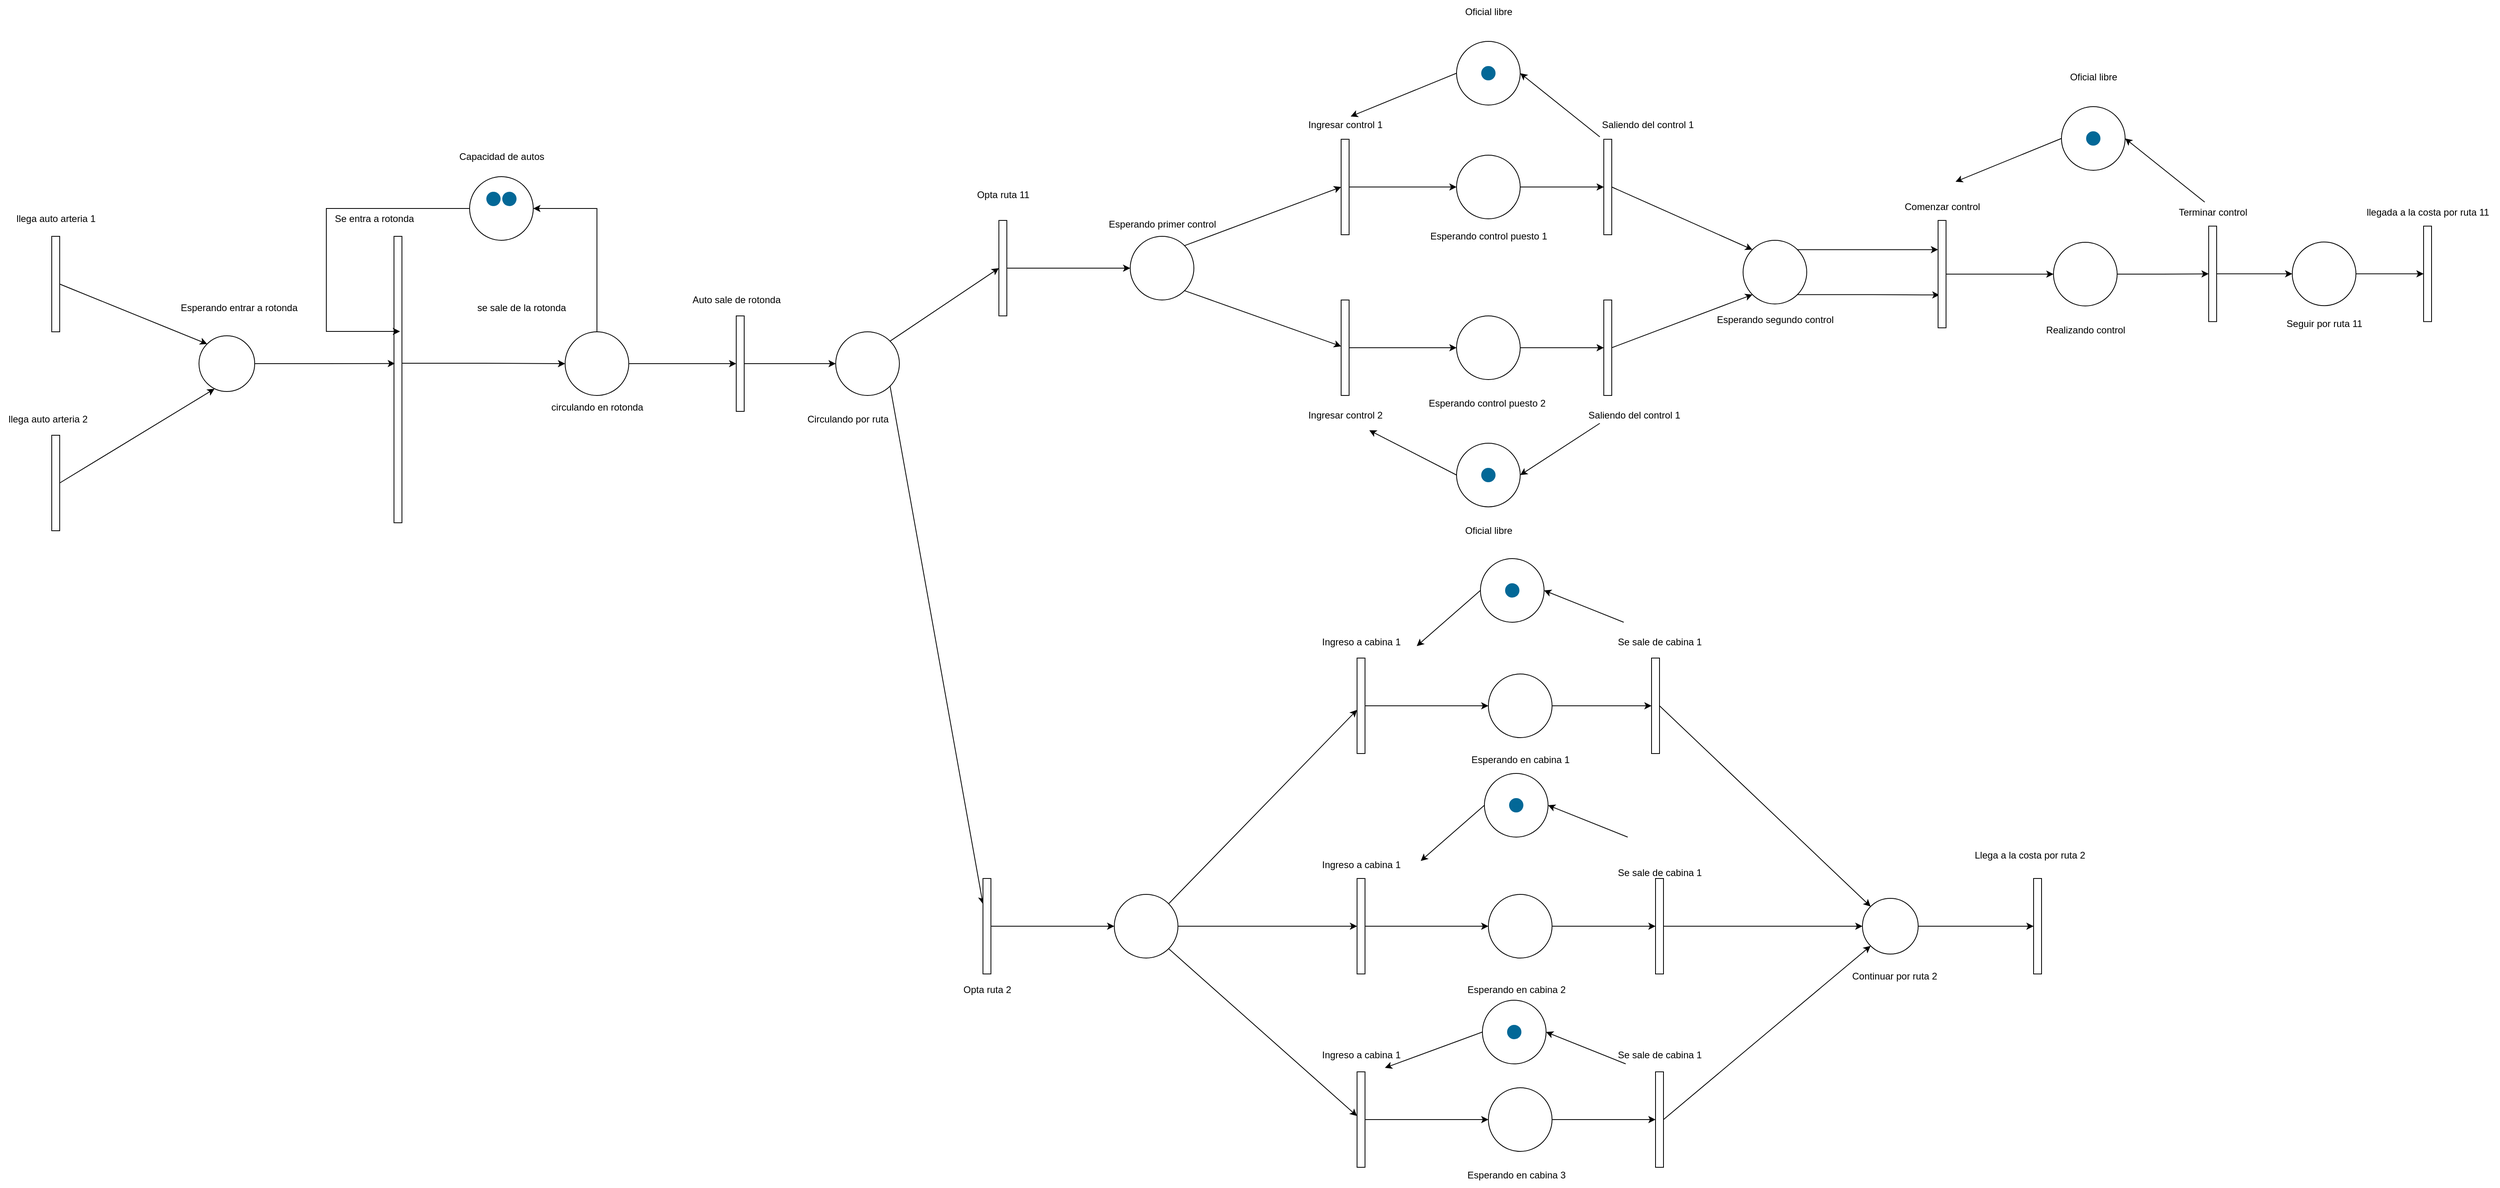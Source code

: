 <mxfile version="24.7.17">
  <diagram id="C5RBs43oDa-KdzZeNtuy" name="Page-1">
    <mxGraphModel dx="1323" dy="2034" grid="1" gridSize="10" guides="1" tooltips="1" connect="1" arrows="1" fold="1" page="1" pageScale="1" pageWidth="827" pageHeight="1169" math="0" shadow="0">
      <root>
        <mxCell id="WIyWlLk6GJQsqaUBKTNV-0" />
        <mxCell id="WIyWlLk6GJQsqaUBKTNV-1" parent="WIyWlLk6GJQsqaUBKTNV-0" />
        <mxCell id="EZLxYyoNFG_LbMSAUpIx-0" value="" style="rounded=0;whiteSpace=wrap;html=1;rotation=-90;" vertex="1" parent="WIyWlLk6GJQsqaUBKTNV-1">
          <mxGeometry x="150" y="180" width="120" height="10" as="geometry" />
        </mxCell>
        <mxCell id="EZLxYyoNFG_LbMSAUpIx-2" value="" style="ellipse;whiteSpace=wrap;html=1;aspect=fixed;" vertex="1" parent="WIyWlLk6GJQsqaUBKTNV-1">
          <mxGeometry x="390.0" y="250" width="70" height="70" as="geometry" />
        </mxCell>
        <mxCell id="EZLxYyoNFG_LbMSAUpIx-3" value="llega auto arteria 1" style="text;html=1;align=center;verticalAlign=middle;resizable=0;points=[];autosize=1;strokeColor=none;fillColor=none;" vertex="1" parent="WIyWlLk6GJQsqaUBKTNV-1">
          <mxGeometry x="150" y="88" width="120" height="30" as="geometry" />
        </mxCell>
        <mxCell id="EZLxYyoNFG_LbMSAUpIx-4" value="" style="rounded=0;whiteSpace=wrap;html=1;rotation=-90;" vertex="1" parent="WIyWlLk6GJQsqaUBKTNV-1">
          <mxGeometry x="150" y="430" width="120" height="10" as="geometry" />
        </mxCell>
        <mxCell id="EZLxYyoNFG_LbMSAUpIx-5" value="llega auto arteria 2" style="text;html=1;align=center;verticalAlign=middle;resizable=0;points=[];autosize=1;strokeColor=none;fillColor=none;" vertex="1" parent="WIyWlLk6GJQsqaUBKTNV-1">
          <mxGeometry x="140" y="340" width="120" height="30" as="geometry" />
        </mxCell>
        <mxCell id="EZLxYyoNFG_LbMSAUpIx-9" value="Esperando entrar a rotonda" style="text;html=1;align=center;verticalAlign=middle;resizable=0;points=[];autosize=1;strokeColor=none;fillColor=none;" vertex="1" parent="WIyWlLk6GJQsqaUBKTNV-1">
          <mxGeometry x="355" y="200" width="170" height="30" as="geometry" />
        </mxCell>
        <mxCell id="EZLxYyoNFG_LbMSAUpIx-24" style="edgeStyle=orthogonalEdgeStyle;rounded=0;orthogonalLoop=1;jettySize=auto;html=1;exitX=0.557;exitY=0.867;exitDx=0;exitDy=0;entryX=0;entryY=0.5;entryDx=0;entryDy=0;exitPerimeter=0;" edge="1" parent="WIyWlLk6GJQsqaUBKTNV-1" source="EZLxYyoNFG_LbMSAUpIx-10" target="EZLxYyoNFG_LbMSAUpIx-22">
          <mxGeometry relative="1" as="geometry" />
        </mxCell>
        <mxCell id="EZLxYyoNFG_LbMSAUpIx-10" value="" style="rounded=0;whiteSpace=wrap;html=1;rotation=-90;" vertex="1" parent="WIyWlLk6GJQsqaUBKTNV-1">
          <mxGeometry x="460" y="300" width="360" height="10" as="geometry" />
        </mxCell>
        <mxCell id="EZLxYyoNFG_LbMSAUpIx-11" value="Se entra a rotonda" style="text;html=1;align=center;verticalAlign=middle;resizable=0;points=[];autosize=1;strokeColor=none;fillColor=none;" vertex="1" parent="WIyWlLk6GJQsqaUBKTNV-1">
          <mxGeometry x="550" y="88" width="120" height="30" as="geometry" />
        </mxCell>
        <mxCell id="EZLxYyoNFG_LbMSAUpIx-53" style="edgeStyle=orthogonalEdgeStyle;rounded=0;orthogonalLoop=1;jettySize=auto;html=1;exitX=0.5;exitY=0;exitDx=0;exitDy=0;entryX=1;entryY=0.5;entryDx=0;entryDy=0;" edge="1" parent="WIyWlLk6GJQsqaUBKTNV-1" source="EZLxYyoNFG_LbMSAUpIx-22" target="EZLxYyoNFG_LbMSAUpIx-26">
          <mxGeometry relative="1" as="geometry" />
        </mxCell>
        <mxCell id="EZLxYyoNFG_LbMSAUpIx-22" value="" style="ellipse;whiteSpace=wrap;html=1;aspect=fixed;" vertex="1" parent="WIyWlLk6GJQsqaUBKTNV-1">
          <mxGeometry x="850" y="245" width="80" height="80" as="geometry" />
        </mxCell>
        <mxCell id="EZLxYyoNFG_LbMSAUpIx-23" value="circulando en rotonda" style="text;html=1;align=center;verticalAlign=middle;resizable=0;points=[];autosize=1;strokeColor=none;fillColor=none;" vertex="1" parent="WIyWlLk6GJQsqaUBKTNV-1">
          <mxGeometry x="820" y="325" width="140" height="30" as="geometry" />
        </mxCell>
        <mxCell id="EZLxYyoNFG_LbMSAUpIx-25" value="" style="shape=mxgraph.cisco.misc.token;html=1;pointerEvents=1;dashed=0;fillColor=#036897;strokeColor=#ffffff;strokeWidth=2;verticalLabelPosition=bottom;verticalAlign=top;align=center;outlineConnect=0;" vertex="1" parent="WIyWlLk6GJQsqaUBKTNV-1">
          <mxGeometry x="770" y="68" width="20" height="20" as="geometry" />
        </mxCell>
        <mxCell id="EZLxYyoNFG_LbMSAUpIx-26" value="" style="ellipse;whiteSpace=wrap;html=1;aspect=fixed;fillColor=none;" vertex="1" parent="WIyWlLk6GJQsqaUBKTNV-1">
          <mxGeometry x="730" y="50" width="80" height="80" as="geometry" />
        </mxCell>
        <mxCell id="EZLxYyoNFG_LbMSAUpIx-29" value="Capacidad de autos" style="text;html=1;align=center;verticalAlign=middle;resizable=0;points=[];autosize=1;strokeColor=none;fillColor=none;" vertex="1" parent="WIyWlLk6GJQsqaUBKTNV-1">
          <mxGeometry x="705" y="10" width="130" height="30" as="geometry" />
        </mxCell>
        <mxCell id="EZLxYyoNFG_LbMSAUpIx-32" value="" style="shape=mxgraph.cisco.misc.token;html=1;pointerEvents=1;dashed=0;fillColor=#036897;strokeColor=#ffffff;strokeWidth=2;verticalLabelPosition=bottom;verticalAlign=top;align=center;outlineConnect=0;" vertex="1" parent="WIyWlLk6GJQsqaUBKTNV-1">
          <mxGeometry x="750" y="68" width="20" height="20" as="geometry" />
        </mxCell>
        <mxCell id="EZLxYyoNFG_LbMSAUpIx-49" value="" style="endArrow=classic;html=1;rounded=0;exitX=0.5;exitY=1;exitDx=0;exitDy=0;entryX=0.279;entryY=0.952;entryDx=0;entryDy=0;entryPerimeter=0;" edge="1" parent="WIyWlLk6GJQsqaUBKTNV-1" source="EZLxYyoNFG_LbMSAUpIx-4" target="EZLxYyoNFG_LbMSAUpIx-2">
          <mxGeometry width="50" height="50" relative="1" as="geometry">
            <mxPoint x="270" y="430" as="sourcePoint" />
            <mxPoint x="320" y="380" as="targetPoint" />
          </mxGeometry>
        </mxCell>
        <mxCell id="EZLxYyoNFG_LbMSAUpIx-51" value="" style="endArrow=classic;html=1;rounded=0;exitX=0.5;exitY=1;exitDx=0;exitDy=0;entryX=0;entryY=0;entryDx=0;entryDy=0;" edge="1" parent="WIyWlLk6GJQsqaUBKTNV-1" source="EZLxYyoNFG_LbMSAUpIx-0" target="EZLxYyoNFG_LbMSAUpIx-2">
          <mxGeometry width="50" height="50" relative="1" as="geometry">
            <mxPoint x="320" y="210" as="sourcePoint" />
            <mxPoint x="370" y="160" as="targetPoint" />
          </mxGeometry>
        </mxCell>
        <mxCell id="EZLxYyoNFG_LbMSAUpIx-52" style="edgeStyle=orthogonalEdgeStyle;rounded=0;orthogonalLoop=1;jettySize=auto;html=1;exitX=1;exitY=0.5;exitDx=0;exitDy=0;entryX=0.556;entryY=0.12;entryDx=0;entryDy=0;entryPerimeter=0;" edge="1" parent="WIyWlLk6GJQsqaUBKTNV-1" source="EZLxYyoNFG_LbMSAUpIx-2" target="EZLxYyoNFG_LbMSAUpIx-10">
          <mxGeometry relative="1" as="geometry" />
        </mxCell>
        <mxCell id="EZLxYyoNFG_LbMSAUpIx-54" style="edgeStyle=orthogonalEdgeStyle;rounded=0;orthogonalLoop=1;jettySize=auto;html=1;exitX=0;exitY=0.5;exitDx=0;exitDy=0;entryX=0.668;entryY=0.756;entryDx=0;entryDy=0;entryPerimeter=0;" edge="1" parent="WIyWlLk6GJQsqaUBKTNV-1" source="EZLxYyoNFG_LbMSAUpIx-26" target="EZLxYyoNFG_LbMSAUpIx-10">
          <mxGeometry relative="1" as="geometry">
            <Array as="points">
              <mxPoint x="550" y="90" />
              <mxPoint x="550" y="245" />
            </Array>
          </mxGeometry>
        </mxCell>
        <mxCell id="EZLxYyoNFG_LbMSAUpIx-55" value="se sale de la rotonda" style="text;html=1;align=center;verticalAlign=middle;resizable=0;points=[];autosize=1;strokeColor=none;fillColor=none;" vertex="1" parent="WIyWlLk6GJQsqaUBKTNV-1">
          <mxGeometry x="730" y="200" width="130" height="30" as="geometry" />
        </mxCell>
        <mxCell id="EZLxYyoNFG_LbMSAUpIx-57" value="Auto sale de rotonda" style="text;html=1;align=center;verticalAlign=middle;resizable=0;points=[];autosize=1;strokeColor=none;fillColor=none;" vertex="1" parent="WIyWlLk6GJQsqaUBKTNV-1">
          <mxGeometry x="1000" y="190" width="130" height="30" as="geometry" />
        </mxCell>
        <mxCell id="EZLxYyoNFG_LbMSAUpIx-58" style="edgeStyle=orthogonalEdgeStyle;rounded=0;orthogonalLoop=1;jettySize=auto;html=1;exitX=1;exitY=0.5;exitDx=0;exitDy=0;entryX=0.5;entryY=0;entryDx=0;entryDy=0;" edge="1" parent="WIyWlLk6GJQsqaUBKTNV-1" source="EZLxYyoNFG_LbMSAUpIx-22" target="EZLxYyoNFG_LbMSAUpIx-60">
          <mxGeometry relative="1" as="geometry">
            <mxPoint x="1051" y="284.12" as="targetPoint" />
          </mxGeometry>
        </mxCell>
        <mxCell id="EZLxYyoNFG_LbMSAUpIx-63" value="" style="edgeStyle=orthogonalEdgeStyle;rounded=0;orthogonalLoop=1;jettySize=auto;html=1;" edge="1" parent="WIyWlLk6GJQsqaUBKTNV-1" source="EZLxYyoNFG_LbMSAUpIx-60" target="EZLxYyoNFG_LbMSAUpIx-62">
          <mxGeometry relative="1" as="geometry" />
        </mxCell>
        <mxCell id="EZLxYyoNFG_LbMSAUpIx-60" value="" style="rounded=0;whiteSpace=wrap;html=1;rotation=-90;" vertex="1" parent="WIyWlLk6GJQsqaUBKTNV-1">
          <mxGeometry x="1010" y="280" width="120" height="10" as="geometry" />
        </mxCell>
        <mxCell id="EZLxYyoNFG_LbMSAUpIx-62" value="" style="ellipse;whiteSpace=wrap;html=1;rounded=0;" vertex="1" parent="WIyWlLk6GJQsqaUBKTNV-1">
          <mxGeometry x="1190" y="245" width="80" height="80" as="geometry" />
        </mxCell>
        <mxCell id="EZLxYyoNFG_LbMSAUpIx-64" value="Circulando por ruta" style="text;html=1;align=center;verticalAlign=middle;resizable=0;points=[];autosize=1;strokeColor=none;fillColor=none;" vertex="1" parent="WIyWlLk6GJQsqaUBKTNV-1">
          <mxGeometry x="1140" y="340" width="130" height="30" as="geometry" />
        </mxCell>
        <mxCell id="EZLxYyoNFG_LbMSAUpIx-65" value="" style="endArrow=classic;html=1;rounded=0;exitX=1;exitY=0;exitDx=0;exitDy=0;entryX=0.5;entryY=0;entryDx=0;entryDy=0;" edge="1" parent="WIyWlLk6GJQsqaUBKTNV-1" source="EZLxYyoNFG_LbMSAUpIx-62" target="EZLxYyoNFG_LbMSAUpIx-67">
          <mxGeometry width="50" height="50" relative="1" as="geometry">
            <mxPoint x="1260" y="250" as="sourcePoint" />
            <mxPoint x="1360" y="160" as="targetPoint" />
          </mxGeometry>
        </mxCell>
        <mxCell id="EZLxYyoNFG_LbMSAUpIx-66" value="" style="endArrow=classic;html=1;rounded=0;exitX=1;exitY=1;exitDx=0;exitDy=0;" edge="1" parent="WIyWlLk6GJQsqaUBKTNV-1" source="EZLxYyoNFG_LbMSAUpIx-62" target="EZLxYyoNFG_LbMSAUpIx-69">
          <mxGeometry width="50" height="50" relative="1" as="geometry">
            <mxPoint x="1340" y="360" as="sourcePoint" />
            <mxPoint x="1370" y="370" as="targetPoint" />
          </mxGeometry>
        </mxCell>
        <mxCell id="EZLxYyoNFG_LbMSAUpIx-73" value="" style="edgeStyle=orthogonalEdgeStyle;rounded=0;orthogonalLoop=1;jettySize=auto;html=1;" edge="1" parent="WIyWlLk6GJQsqaUBKTNV-1" source="EZLxYyoNFG_LbMSAUpIx-67" target="EZLxYyoNFG_LbMSAUpIx-72">
          <mxGeometry relative="1" as="geometry" />
        </mxCell>
        <mxCell id="EZLxYyoNFG_LbMSAUpIx-67" value="" style="rounded=0;whiteSpace=wrap;html=1;rotation=-90;" vertex="1" parent="WIyWlLk6GJQsqaUBKTNV-1">
          <mxGeometry x="1340" y="160" width="120" height="10" as="geometry" />
        </mxCell>
        <mxCell id="EZLxYyoNFG_LbMSAUpIx-68" value="Opta ruta 11" style="text;html=1;align=center;verticalAlign=middle;resizable=0;points=[];autosize=1;strokeColor=none;fillColor=none;" vertex="1" parent="WIyWlLk6GJQsqaUBKTNV-1">
          <mxGeometry x="1355" y="58" width="90" height="30" as="geometry" />
        </mxCell>
        <mxCell id="EZLxYyoNFG_LbMSAUpIx-75" value="" style="edgeStyle=orthogonalEdgeStyle;rounded=0;orthogonalLoop=1;jettySize=auto;html=1;" edge="1" parent="WIyWlLk6GJQsqaUBKTNV-1" source="EZLxYyoNFG_LbMSAUpIx-69" target="EZLxYyoNFG_LbMSAUpIx-74">
          <mxGeometry relative="1" as="geometry" />
        </mxCell>
        <mxCell id="EZLxYyoNFG_LbMSAUpIx-69" value="" style="rounded=0;whiteSpace=wrap;html=1;rotation=-90;" vertex="1" parent="WIyWlLk6GJQsqaUBKTNV-1">
          <mxGeometry x="1320" y="987" width="120" height="10" as="geometry" />
        </mxCell>
        <mxCell id="EZLxYyoNFG_LbMSAUpIx-70" value="Opta ruta 2" style="text;html=1;align=center;verticalAlign=middle;resizable=0;points=[];autosize=1;strokeColor=none;fillColor=none;" vertex="1" parent="WIyWlLk6GJQsqaUBKTNV-1">
          <mxGeometry x="1340" y="1057" width="80" height="30" as="geometry" />
        </mxCell>
        <mxCell id="EZLxYyoNFG_LbMSAUpIx-72" value="" style="ellipse;whiteSpace=wrap;html=1;rounded=0;" vertex="1" parent="WIyWlLk6GJQsqaUBKTNV-1">
          <mxGeometry x="1560" y="125" width="80" height="80" as="geometry" />
        </mxCell>
        <mxCell id="EZLxYyoNFG_LbMSAUpIx-159" style="edgeStyle=orthogonalEdgeStyle;rounded=0;orthogonalLoop=1;jettySize=auto;html=1;exitX=1;exitY=0.5;exitDx=0;exitDy=0;" edge="1" parent="WIyWlLk6GJQsqaUBKTNV-1" source="EZLxYyoNFG_LbMSAUpIx-74" target="EZLxYyoNFG_LbMSAUpIx-160">
          <mxGeometry relative="1" as="geometry">
            <mxPoint x="1770" y="992.333" as="targetPoint" />
          </mxGeometry>
        </mxCell>
        <mxCell id="EZLxYyoNFG_LbMSAUpIx-74" value="" style="ellipse;whiteSpace=wrap;html=1;rounded=0;" vertex="1" parent="WIyWlLk6GJQsqaUBKTNV-1">
          <mxGeometry x="1540" y="952" width="80" height="80" as="geometry" />
        </mxCell>
        <mxCell id="EZLxYyoNFG_LbMSAUpIx-76" value="Esperando primer control" style="text;html=1;align=center;verticalAlign=middle;resizable=0;points=[];autosize=1;strokeColor=none;fillColor=none;" vertex="1" parent="WIyWlLk6GJQsqaUBKTNV-1">
          <mxGeometry x="1520" y="95" width="160" height="30" as="geometry" />
        </mxCell>
        <mxCell id="EZLxYyoNFG_LbMSAUpIx-77" value="" style="endArrow=classic;html=1;rounded=0;exitX=1;exitY=0;exitDx=0;exitDy=0;entryX=0.5;entryY=0;entryDx=0;entryDy=0;" edge="1" parent="WIyWlLk6GJQsqaUBKTNV-1" source="EZLxYyoNFG_LbMSAUpIx-72" target="EZLxYyoNFG_LbMSAUpIx-78">
          <mxGeometry width="50" height="50" relative="1" as="geometry">
            <mxPoint x="1700" y="140" as="sourcePoint" />
            <mxPoint x="1790" y="70" as="targetPoint" />
          </mxGeometry>
        </mxCell>
        <mxCell id="EZLxYyoNFG_LbMSAUpIx-101" style="edgeStyle=orthogonalEdgeStyle;rounded=0;orthogonalLoop=1;jettySize=auto;html=1;exitX=0.5;exitY=1;exitDx=0;exitDy=0;" edge="1" parent="WIyWlLk6GJQsqaUBKTNV-1" source="EZLxYyoNFG_LbMSAUpIx-78" target="EZLxYyoNFG_LbMSAUpIx-102">
          <mxGeometry relative="1" as="geometry">
            <mxPoint x="1970" y="62.667" as="targetPoint" />
          </mxGeometry>
        </mxCell>
        <mxCell id="EZLxYyoNFG_LbMSAUpIx-78" value="" style="rounded=0;whiteSpace=wrap;html=1;rotation=-90;" vertex="1" parent="WIyWlLk6GJQsqaUBKTNV-1">
          <mxGeometry x="1770" y="58" width="120" height="10" as="geometry" />
        </mxCell>
        <mxCell id="EZLxYyoNFG_LbMSAUpIx-79" value="Ingresar control 1" style="text;html=1;align=center;verticalAlign=middle;resizable=0;points=[];autosize=1;strokeColor=none;fillColor=none;" vertex="1" parent="WIyWlLk6GJQsqaUBKTNV-1">
          <mxGeometry x="1770" y="-30" width="120" height="30" as="geometry" />
        </mxCell>
        <mxCell id="EZLxYyoNFG_LbMSAUpIx-80" value="" style="endArrow=classic;html=1;rounded=0;exitX=1;exitY=1;exitDx=0;exitDy=0;" edge="1" parent="WIyWlLk6GJQsqaUBKTNV-1" source="EZLxYyoNFG_LbMSAUpIx-72" target="EZLxYyoNFG_LbMSAUpIx-81">
          <mxGeometry width="50" height="50" relative="1" as="geometry">
            <mxPoint x="1680" y="250" as="sourcePoint" />
            <mxPoint x="1800" y="260" as="targetPoint" />
          </mxGeometry>
        </mxCell>
        <mxCell id="EZLxYyoNFG_LbMSAUpIx-108" style="edgeStyle=orthogonalEdgeStyle;rounded=0;orthogonalLoop=1;jettySize=auto;html=1;exitX=0.5;exitY=1;exitDx=0;exitDy=0;entryX=0;entryY=0.5;entryDx=0;entryDy=0;" edge="1" parent="WIyWlLk6GJQsqaUBKTNV-1" source="EZLxYyoNFG_LbMSAUpIx-81" target="EZLxYyoNFG_LbMSAUpIx-105">
          <mxGeometry relative="1" as="geometry" />
        </mxCell>
        <mxCell id="EZLxYyoNFG_LbMSAUpIx-81" value="" style="rounded=0;whiteSpace=wrap;html=1;rotation=-90;" vertex="1" parent="WIyWlLk6GJQsqaUBKTNV-1">
          <mxGeometry x="1770" y="260" width="120" height="10" as="geometry" />
        </mxCell>
        <mxCell id="EZLxYyoNFG_LbMSAUpIx-82" value="Ingresar control 2" style="text;html=1;align=center;verticalAlign=middle;resizable=0;points=[];autosize=1;strokeColor=none;fillColor=none;" vertex="1" parent="WIyWlLk6GJQsqaUBKTNV-1">
          <mxGeometry x="1770" y="335" width="120" height="30" as="geometry" />
        </mxCell>
        <mxCell id="EZLxYyoNFG_LbMSAUpIx-83" value="" style="shape=mxgraph.cisco.misc.token;html=1;pointerEvents=1;dashed=0;fillColor=#036897;strokeColor=#ffffff;strokeWidth=2;verticalLabelPosition=bottom;verticalAlign=top;align=center;outlineConnect=0;" vertex="1" parent="WIyWlLk6GJQsqaUBKTNV-1">
          <mxGeometry x="2000" y="-90" width="20" height="20" as="geometry" />
        </mxCell>
        <mxCell id="EZLxYyoNFG_LbMSAUpIx-84" value="" style="ellipse;whiteSpace=wrap;html=1;aspect=fixed;fillColor=none;" vertex="1" parent="WIyWlLk6GJQsqaUBKTNV-1">
          <mxGeometry x="1970" y="-120" width="80" height="80" as="geometry" />
        </mxCell>
        <mxCell id="EZLxYyoNFG_LbMSAUpIx-87" value="Oficial libre" style="text;html=1;align=center;verticalAlign=middle;resizable=0;points=[];autosize=1;strokeColor=none;fillColor=none;" vertex="1" parent="WIyWlLk6GJQsqaUBKTNV-1">
          <mxGeometry x="1970" y="-172" width="80" height="30" as="geometry" />
        </mxCell>
        <mxCell id="EZLxYyoNFG_LbMSAUpIx-88" value="Saliendo del control 1" style="text;html=1;align=center;verticalAlign=middle;resizable=0;points=[];autosize=1;strokeColor=none;fillColor=none;" vertex="1" parent="WIyWlLk6GJQsqaUBKTNV-1">
          <mxGeometry x="2140" y="-30" width="140" height="30" as="geometry" />
        </mxCell>
        <mxCell id="EZLxYyoNFG_LbMSAUpIx-89" value="" style="rounded=0;whiteSpace=wrap;html=1;rotation=-90;" vertex="1" parent="WIyWlLk6GJQsqaUBKTNV-1">
          <mxGeometry x="2100" y="58" width="120" height="10" as="geometry" />
        </mxCell>
        <mxCell id="EZLxYyoNFG_LbMSAUpIx-90" value="" style="endArrow=none;html=1;rounded=0;exitX=1;exitY=0.5;exitDx=0;exitDy=0;startArrow=classic;startFill=1;endFill=0;" edge="1" parent="WIyWlLk6GJQsqaUBKTNV-1" source="EZLxYyoNFG_LbMSAUpIx-84">
          <mxGeometry width="50" height="50" relative="1" as="geometry">
            <mxPoint x="2100" y="-60" as="sourcePoint" />
            <mxPoint x="2150" as="targetPoint" />
          </mxGeometry>
        </mxCell>
        <mxCell id="EZLxYyoNFG_LbMSAUpIx-91" value="" style="endArrow=classic;html=1;rounded=0;exitX=0;exitY=0.5;exitDx=0;exitDy=0;entryX=0.558;entryY=0.144;entryDx=0;entryDy=0;entryPerimeter=0;" edge="1" parent="WIyWlLk6GJQsqaUBKTNV-1" source="EZLxYyoNFG_LbMSAUpIx-84" target="EZLxYyoNFG_LbMSAUpIx-79">
          <mxGeometry width="50" height="50" relative="1" as="geometry">
            <mxPoint x="1890" y="-90" as="sourcePoint" />
            <mxPoint x="1940" y="-140" as="targetPoint" />
          </mxGeometry>
        </mxCell>
        <mxCell id="EZLxYyoNFG_LbMSAUpIx-92" value="" style="shape=mxgraph.cisco.misc.token;html=1;pointerEvents=1;dashed=0;fillColor=#036897;strokeColor=#ffffff;strokeWidth=2;verticalLabelPosition=bottom;verticalAlign=top;align=center;outlineConnect=0;" vertex="1" parent="WIyWlLk6GJQsqaUBKTNV-1">
          <mxGeometry x="2000" y="415" width="20" height="20" as="geometry" />
        </mxCell>
        <mxCell id="EZLxYyoNFG_LbMSAUpIx-93" value="" style="ellipse;whiteSpace=wrap;html=1;aspect=fixed;fillColor=none;" vertex="1" parent="WIyWlLk6GJQsqaUBKTNV-1">
          <mxGeometry x="1970" y="385" width="80" height="80" as="geometry" />
        </mxCell>
        <mxCell id="EZLxYyoNFG_LbMSAUpIx-94" value="Oficial libre" style="text;html=1;align=center;verticalAlign=middle;resizable=0;points=[];autosize=1;strokeColor=none;fillColor=none;" vertex="1" parent="WIyWlLk6GJQsqaUBKTNV-1">
          <mxGeometry x="1970" y="480" width="80" height="30" as="geometry" />
        </mxCell>
        <mxCell id="EZLxYyoNFG_LbMSAUpIx-95" value="Saliendo del control 1" style="text;html=1;align=center;verticalAlign=middle;resizable=0;points=[];autosize=1;strokeColor=none;fillColor=none;" vertex="1" parent="WIyWlLk6GJQsqaUBKTNV-1">
          <mxGeometry x="2123" y="335" width="140" height="30" as="geometry" />
        </mxCell>
        <mxCell id="EZLxYyoNFG_LbMSAUpIx-96" value="" style="rounded=0;whiteSpace=wrap;html=1;rotation=-90;" vertex="1" parent="WIyWlLk6GJQsqaUBKTNV-1">
          <mxGeometry x="2100" y="260" width="120" height="10" as="geometry" />
        </mxCell>
        <mxCell id="EZLxYyoNFG_LbMSAUpIx-97" value="" style="endArrow=none;html=1;rounded=0;exitX=1;exitY=0.5;exitDx=0;exitDy=0;startArrow=classic;startFill=1;endFill=0;" edge="1" parent="WIyWlLk6GJQsqaUBKTNV-1" source="EZLxYyoNFG_LbMSAUpIx-93">
          <mxGeometry width="50" height="50" relative="1" as="geometry">
            <mxPoint x="2143" y="327" as="sourcePoint" />
            <mxPoint x="2150" y="360" as="targetPoint" />
          </mxGeometry>
        </mxCell>
        <mxCell id="EZLxYyoNFG_LbMSAUpIx-98" value="" style="endArrow=classic;html=1;rounded=0;exitX=0;exitY=0.5;exitDx=0;exitDy=0;entryX=0.753;entryY=1.126;entryDx=0;entryDy=0;entryPerimeter=0;" edge="1" parent="WIyWlLk6GJQsqaUBKTNV-1" source="EZLxYyoNFG_LbMSAUpIx-93" target="EZLxYyoNFG_LbMSAUpIx-82">
          <mxGeometry width="50" height="50" relative="1" as="geometry">
            <mxPoint x="1963" y="312" as="sourcePoint" />
            <mxPoint x="1910" y="366" as="targetPoint" />
          </mxGeometry>
        </mxCell>
        <mxCell id="EZLxYyoNFG_LbMSAUpIx-103" style="edgeStyle=orthogonalEdgeStyle;rounded=0;orthogonalLoop=1;jettySize=auto;html=1;entryX=0.5;entryY=0;entryDx=0;entryDy=0;" edge="1" parent="WIyWlLk6GJQsqaUBKTNV-1" source="EZLxYyoNFG_LbMSAUpIx-102" target="EZLxYyoNFG_LbMSAUpIx-89">
          <mxGeometry relative="1" as="geometry" />
        </mxCell>
        <mxCell id="EZLxYyoNFG_LbMSAUpIx-102" value="" style="ellipse;whiteSpace=wrap;html=1;aspect=fixed;" vertex="1" parent="WIyWlLk6GJQsqaUBKTNV-1">
          <mxGeometry x="1970" y="23" width="80" height="80" as="geometry" />
        </mxCell>
        <mxCell id="EZLxYyoNFG_LbMSAUpIx-104" value="Esperando control puesto 1" style="text;html=1;align=center;verticalAlign=middle;resizable=0;points=[];autosize=1;strokeColor=none;fillColor=none;" vertex="1" parent="WIyWlLk6GJQsqaUBKTNV-1">
          <mxGeometry x="1925" y="110" width="170" height="30" as="geometry" />
        </mxCell>
        <mxCell id="EZLxYyoNFG_LbMSAUpIx-107" style="edgeStyle=orthogonalEdgeStyle;rounded=0;orthogonalLoop=1;jettySize=auto;html=1;exitX=1;exitY=0.5;exitDx=0;exitDy=0;entryX=0.5;entryY=0;entryDx=0;entryDy=0;" edge="1" parent="WIyWlLk6GJQsqaUBKTNV-1" source="EZLxYyoNFG_LbMSAUpIx-105" target="EZLxYyoNFG_LbMSAUpIx-96">
          <mxGeometry relative="1" as="geometry" />
        </mxCell>
        <mxCell id="EZLxYyoNFG_LbMSAUpIx-105" value="" style="ellipse;whiteSpace=wrap;html=1;aspect=fixed;" vertex="1" parent="WIyWlLk6GJQsqaUBKTNV-1">
          <mxGeometry x="1970" y="225.0" width="80" height="80" as="geometry" />
        </mxCell>
        <mxCell id="EZLxYyoNFG_LbMSAUpIx-106" value="Esperando control puesto 2" style="text;html=1;align=center;verticalAlign=middle;resizable=0;points=[];autosize=1;strokeColor=none;fillColor=none;" vertex="1" parent="WIyWlLk6GJQsqaUBKTNV-1">
          <mxGeometry x="1922.5" y="320.0" width="170" height="30" as="geometry" />
        </mxCell>
        <mxCell id="EZLxYyoNFG_LbMSAUpIx-118" style="edgeStyle=orthogonalEdgeStyle;rounded=0;orthogonalLoop=1;jettySize=auto;html=1;exitX=1;exitY=0;exitDx=0;exitDy=0;entryX=0.728;entryY=0;entryDx=0;entryDy=0;entryPerimeter=0;" edge="1" parent="WIyWlLk6GJQsqaUBKTNV-1" source="EZLxYyoNFG_LbMSAUpIx-110" target="EZLxYyoNFG_LbMSAUpIx-116">
          <mxGeometry relative="1" as="geometry" />
        </mxCell>
        <mxCell id="EZLxYyoNFG_LbMSAUpIx-119" style="edgeStyle=orthogonalEdgeStyle;rounded=0;orthogonalLoop=1;jettySize=auto;html=1;exitX=1;exitY=1;exitDx=0;exitDy=0;entryX=0.306;entryY=0.173;entryDx=0;entryDy=0;entryPerimeter=0;" edge="1" parent="WIyWlLk6GJQsqaUBKTNV-1" source="EZLxYyoNFG_LbMSAUpIx-110" target="EZLxYyoNFG_LbMSAUpIx-116">
          <mxGeometry relative="1" as="geometry">
            <mxPoint x="2579" y="197" as="targetPoint" />
          </mxGeometry>
        </mxCell>
        <mxCell id="EZLxYyoNFG_LbMSAUpIx-110" value="" style="ellipse;whiteSpace=wrap;html=1;rounded=0;" vertex="1" parent="WIyWlLk6GJQsqaUBKTNV-1">
          <mxGeometry x="2330" y="130" width="80" height="80" as="geometry" />
        </mxCell>
        <mxCell id="EZLxYyoNFG_LbMSAUpIx-112" value="Esperando segundo control" style="text;html=1;align=center;verticalAlign=middle;resizable=0;points=[];autosize=1;strokeColor=none;fillColor=none;" vertex="1" parent="WIyWlLk6GJQsqaUBKTNV-1">
          <mxGeometry x="2285" y="215" width="170" height="30" as="geometry" />
        </mxCell>
        <mxCell id="EZLxYyoNFG_LbMSAUpIx-114" value="" style="endArrow=classic;html=1;rounded=0;exitX=0.5;exitY=1;exitDx=0;exitDy=0;entryX=0;entryY=0;entryDx=0;entryDy=0;" edge="1" parent="WIyWlLk6GJQsqaUBKTNV-1" source="EZLxYyoNFG_LbMSAUpIx-89" target="EZLxYyoNFG_LbMSAUpIx-110">
          <mxGeometry width="50" height="50" relative="1" as="geometry">
            <mxPoint x="2300" y="60" as="sourcePoint" />
            <mxPoint x="2350" y="10" as="targetPoint" />
          </mxGeometry>
        </mxCell>
        <mxCell id="EZLxYyoNFG_LbMSAUpIx-115" value="" style="endArrow=classic;html=1;rounded=0;exitX=0.5;exitY=1;exitDx=0;exitDy=0;entryX=0;entryY=1;entryDx=0;entryDy=0;" edge="1" parent="WIyWlLk6GJQsqaUBKTNV-1" source="EZLxYyoNFG_LbMSAUpIx-96" target="EZLxYyoNFG_LbMSAUpIx-110">
          <mxGeometry width="50" height="50" relative="1" as="geometry">
            <mxPoint x="2210" y="270" as="sourcePoint" />
            <mxPoint x="2260" y="220" as="targetPoint" />
          </mxGeometry>
        </mxCell>
        <mxCell id="EZLxYyoNFG_LbMSAUpIx-124" value="" style="edgeStyle=orthogonalEdgeStyle;rounded=0;orthogonalLoop=1;jettySize=auto;html=1;" edge="1" parent="WIyWlLk6GJQsqaUBKTNV-1" source="EZLxYyoNFG_LbMSAUpIx-116" target="EZLxYyoNFG_LbMSAUpIx-123">
          <mxGeometry relative="1" as="geometry" />
        </mxCell>
        <mxCell id="EZLxYyoNFG_LbMSAUpIx-116" value="" style="rounded=0;whiteSpace=wrap;html=1;rotation=-90;" vertex="1" parent="WIyWlLk6GJQsqaUBKTNV-1">
          <mxGeometry x="2512.5" y="167.5" width="135" height="10" as="geometry" />
        </mxCell>
        <mxCell id="EZLxYyoNFG_LbMSAUpIx-117" value="Comenzar control" style="text;html=1;align=center;verticalAlign=middle;resizable=0;points=[];autosize=1;strokeColor=none;fillColor=none;" vertex="1" parent="WIyWlLk6GJQsqaUBKTNV-1">
          <mxGeometry x="2520" y="73" width="120" height="30" as="geometry" />
        </mxCell>
        <mxCell id="EZLxYyoNFG_LbMSAUpIx-147" style="edgeStyle=orthogonalEdgeStyle;rounded=0;orthogonalLoop=1;jettySize=auto;html=1;exitX=1;exitY=0.5;exitDx=0;exitDy=0;" edge="1" parent="WIyWlLk6GJQsqaUBKTNV-1" source="EZLxYyoNFG_LbMSAUpIx-123" target="EZLxYyoNFG_LbMSAUpIx-148">
          <mxGeometry relative="1" as="geometry">
            <mxPoint x="2920.0" y="172.174" as="targetPoint" />
          </mxGeometry>
        </mxCell>
        <mxCell id="EZLxYyoNFG_LbMSAUpIx-123" value="" style="ellipse;whiteSpace=wrap;html=1;rounded=0;" vertex="1" parent="WIyWlLk6GJQsqaUBKTNV-1">
          <mxGeometry x="2720" y="132.5" width="80" height="80" as="geometry" />
        </mxCell>
        <mxCell id="EZLxYyoNFG_LbMSAUpIx-125" value="Realizando control" style="text;html=1;align=center;verticalAlign=middle;resizable=0;points=[];autosize=1;strokeColor=none;fillColor=none;" vertex="1" parent="WIyWlLk6GJQsqaUBKTNV-1">
          <mxGeometry x="2700" y="228" width="120" height="30" as="geometry" />
        </mxCell>
        <mxCell id="EZLxYyoNFG_LbMSAUpIx-141" value="" style="shape=mxgraph.cisco.misc.token;html=1;pointerEvents=1;dashed=0;fillColor=#036897;strokeColor=#ffffff;strokeWidth=2;verticalLabelPosition=bottom;verticalAlign=top;align=center;outlineConnect=0;" vertex="1" parent="WIyWlLk6GJQsqaUBKTNV-1">
          <mxGeometry x="2760" y="-8" width="20" height="20" as="geometry" />
        </mxCell>
        <mxCell id="EZLxYyoNFG_LbMSAUpIx-142" value="" style="ellipse;whiteSpace=wrap;html=1;aspect=fixed;fillColor=none;" vertex="1" parent="WIyWlLk6GJQsqaUBKTNV-1">
          <mxGeometry x="2730" y="-38" width="80" height="80" as="geometry" />
        </mxCell>
        <mxCell id="EZLxYyoNFG_LbMSAUpIx-143" value="Oficial libre" style="text;html=1;align=center;verticalAlign=middle;resizable=0;points=[];autosize=1;strokeColor=none;fillColor=none;" vertex="1" parent="WIyWlLk6GJQsqaUBKTNV-1">
          <mxGeometry x="2730" y="-90" width="80" height="30" as="geometry" />
        </mxCell>
        <mxCell id="EZLxYyoNFG_LbMSAUpIx-145" value="" style="endArrow=none;html=1;rounded=0;exitX=1;exitY=0.5;exitDx=0;exitDy=0;startArrow=classic;startFill=1;endFill=0;" edge="1" parent="WIyWlLk6GJQsqaUBKTNV-1" source="EZLxYyoNFG_LbMSAUpIx-142">
          <mxGeometry width="50" height="50" relative="1" as="geometry">
            <mxPoint x="2860" y="22" as="sourcePoint" />
            <mxPoint x="2910" y="82" as="targetPoint" />
          </mxGeometry>
        </mxCell>
        <mxCell id="EZLxYyoNFG_LbMSAUpIx-146" value="" style="endArrow=classic;html=1;rounded=0;exitX=0;exitY=0.5;exitDx=0;exitDy=0;entryX=0.558;entryY=0.144;entryDx=0;entryDy=0;entryPerimeter=0;" edge="1" parent="WIyWlLk6GJQsqaUBKTNV-1" source="EZLxYyoNFG_LbMSAUpIx-142">
          <mxGeometry width="50" height="50" relative="1" as="geometry">
            <mxPoint x="2650" y="-8" as="sourcePoint" />
            <mxPoint x="2596.96" y="56.32" as="targetPoint" />
          </mxGeometry>
        </mxCell>
        <mxCell id="EZLxYyoNFG_LbMSAUpIx-151" value="" style="edgeStyle=orthogonalEdgeStyle;rounded=0;orthogonalLoop=1;jettySize=auto;html=1;" edge="1" parent="WIyWlLk6GJQsqaUBKTNV-1" source="EZLxYyoNFG_LbMSAUpIx-148" target="EZLxYyoNFG_LbMSAUpIx-150">
          <mxGeometry relative="1" as="geometry" />
        </mxCell>
        <mxCell id="EZLxYyoNFG_LbMSAUpIx-148" value="" style="rounded=0;whiteSpace=wrap;html=1;rotation=-90;" vertex="1" parent="WIyWlLk6GJQsqaUBKTNV-1">
          <mxGeometry x="2860.0" y="167.174" width="120" height="10" as="geometry" />
        </mxCell>
        <mxCell id="EZLxYyoNFG_LbMSAUpIx-149" value="Terminar control" style="text;html=1;align=center;verticalAlign=middle;resizable=0;points=[];autosize=1;strokeColor=none;fillColor=none;" vertex="1" parent="WIyWlLk6GJQsqaUBKTNV-1">
          <mxGeometry x="2865" y="80" width="110" height="30" as="geometry" />
        </mxCell>
        <mxCell id="EZLxYyoNFG_LbMSAUpIx-153" style="edgeStyle=orthogonalEdgeStyle;rounded=0;orthogonalLoop=1;jettySize=auto;html=1;exitX=1;exitY=0.5;exitDx=0;exitDy=0;" edge="1" parent="WIyWlLk6GJQsqaUBKTNV-1" source="EZLxYyoNFG_LbMSAUpIx-150" target="EZLxYyoNFG_LbMSAUpIx-154">
          <mxGeometry relative="1" as="geometry">
            <mxPoint x="3190.0" y="172.174" as="targetPoint" />
          </mxGeometry>
        </mxCell>
        <mxCell id="EZLxYyoNFG_LbMSAUpIx-150" value="" style="ellipse;whiteSpace=wrap;html=1;rounded=0;" vertex="1" parent="WIyWlLk6GJQsqaUBKTNV-1">
          <mxGeometry x="3020.0" y="132.174" width="80" height="80" as="geometry" />
        </mxCell>
        <mxCell id="EZLxYyoNFG_LbMSAUpIx-152" value="Seguir por ruta 11" style="text;html=1;align=center;verticalAlign=middle;resizable=0;points=[];autosize=1;strokeColor=none;fillColor=none;" vertex="1" parent="WIyWlLk6GJQsqaUBKTNV-1">
          <mxGeometry x="3000" y="220" width="120" height="30" as="geometry" />
        </mxCell>
        <mxCell id="EZLxYyoNFG_LbMSAUpIx-154" value="" style="rounded=0;whiteSpace=wrap;html=1;rotation=-90;" vertex="1" parent="WIyWlLk6GJQsqaUBKTNV-1">
          <mxGeometry x="3130.0" y="167.174" width="120" height="10" as="geometry" />
        </mxCell>
        <mxCell id="EZLxYyoNFG_LbMSAUpIx-155" value="llegada a la costa por ruta 11" style="text;html=1;align=center;verticalAlign=middle;resizable=0;points=[];autosize=1;strokeColor=none;fillColor=none;" vertex="1" parent="WIyWlLk6GJQsqaUBKTNV-1">
          <mxGeometry x="3100" y="80" width="180" height="30" as="geometry" />
        </mxCell>
        <mxCell id="EZLxYyoNFG_LbMSAUpIx-156" value="" style="endArrow=classic;html=1;rounded=0;exitX=1;exitY=0;exitDx=0;exitDy=0;" edge="1" parent="WIyWlLk6GJQsqaUBKTNV-1" source="EZLxYyoNFG_LbMSAUpIx-74" target="EZLxYyoNFG_LbMSAUpIx-157">
          <mxGeometry width="50" height="50" relative="1" as="geometry">
            <mxPoint x="1650" y="962" as="sourcePoint" />
            <mxPoint x="1760" y="882" as="targetPoint" />
          </mxGeometry>
        </mxCell>
        <mxCell id="EZLxYyoNFG_LbMSAUpIx-167" value="" style="edgeStyle=orthogonalEdgeStyle;rounded=0;orthogonalLoop=1;jettySize=auto;html=1;" edge="1" parent="WIyWlLk6GJQsqaUBKTNV-1" source="EZLxYyoNFG_LbMSAUpIx-157" target="EZLxYyoNFG_LbMSAUpIx-166">
          <mxGeometry relative="1" as="geometry" />
        </mxCell>
        <mxCell id="EZLxYyoNFG_LbMSAUpIx-157" value="" style="rounded=0;whiteSpace=wrap;html=1;rotation=-90;" vertex="1" parent="WIyWlLk6GJQsqaUBKTNV-1">
          <mxGeometry x="1790" y="710" width="120" height="10" as="geometry" />
        </mxCell>
        <mxCell id="EZLxYyoNFG_LbMSAUpIx-158" value="Ingreso a cabina 1" style="text;html=1;align=center;verticalAlign=middle;resizable=0;points=[];autosize=1;strokeColor=none;fillColor=none;" vertex="1" parent="WIyWlLk6GJQsqaUBKTNV-1">
          <mxGeometry x="1790" y="620" width="120" height="30" as="geometry" />
        </mxCell>
        <mxCell id="EZLxYyoNFG_LbMSAUpIx-169" value="" style="edgeStyle=orthogonalEdgeStyle;rounded=0;orthogonalLoop=1;jettySize=auto;html=1;" edge="1" parent="WIyWlLk6GJQsqaUBKTNV-1" source="EZLxYyoNFG_LbMSAUpIx-160" target="EZLxYyoNFG_LbMSAUpIx-168">
          <mxGeometry relative="1" as="geometry" />
        </mxCell>
        <mxCell id="EZLxYyoNFG_LbMSAUpIx-160" value="" style="rounded=0;whiteSpace=wrap;html=1;rotation=-90;" vertex="1" parent="WIyWlLk6GJQsqaUBKTNV-1">
          <mxGeometry x="1790" y="987.003" width="120" height="10" as="geometry" />
        </mxCell>
        <mxCell id="EZLxYyoNFG_LbMSAUpIx-161" value="" style="endArrow=classic;html=1;rounded=0;exitX=1;exitY=1;exitDx=0;exitDy=0;" edge="1" parent="WIyWlLk6GJQsqaUBKTNV-1" source="EZLxYyoNFG_LbMSAUpIx-74" target="EZLxYyoNFG_LbMSAUpIx-162">
          <mxGeometry width="50" height="50" relative="1" as="geometry">
            <mxPoint x="1730" y="1130" as="sourcePoint" />
            <mxPoint x="1750" y="1170" as="targetPoint" />
          </mxGeometry>
        </mxCell>
        <mxCell id="EZLxYyoNFG_LbMSAUpIx-171" value="" style="edgeStyle=orthogonalEdgeStyle;rounded=0;orthogonalLoop=1;jettySize=auto;html=1;" edge="1" parent="WIyWlLk6GJQsqaUBKTNV-1" source="EZLxYyoNFG_LbMSAUpIx-162" target="EZLxYyoNFG_LbMSAUpIx-170">
          <mxGeometry relative="1" as="geometry" />
        </mxCell>
        <mxCell id="EZLxYyoNFG_LbMSAUpIx-162" value="" style="rounded=0;whiteSpace=wrap;html=1;rotation=-90;" vertex="1" parent="WIyWlLk6GJQsqaUBKTNV-1">
          <mxGeometry x="1790" y="1230" width="120" height="10" as="geometry" />
        </mxCell>
        <mxCell id="EZLxYyoNFG_LbMSAUpIx-163" value="Ingreso a cabina 1" style="text;html=1;align=center;verticalAlign=middle;resizable=0;points=[];autosize=1;strokeColor=none;fillColor=none;" vertex="1" parent="WIyWlLk6GJQsqaUBKTNV-1">
          <mxGeometry x="1790" y="899.67" width="120" height="30" as="geometry" />
        </mxCell>
        <mxCell id="EZLxYyoNFG_LbMSAUpIx-164" value="Ingreso a cabina 1" style="text;html=1;align=center;verticalAlign=middle;resizable=0;points=[];autosize=1;strokeColor=none;fillColor=none;" vertex="1" parent="WIyWlLk6GJQsqaUBKTNV-1">
          <mxGeometry x="1790" y="1139" width="120" height="30" as="geometry" />
        </mxCell>
        <mxCell id="EZLxYyoNFG_LbMSAUpIx-175" style="edgeStyle=orthogonalEdgeStyle;rounded=0;orthogonalLoop=1;jettySize=auto;html=1;exitX=1;exitY=0.5;exitDx=0;exitDy=0;" edge="1" parent="WIyWlLk6GJQsqaUBKTNV-1" source="EZLxYyoNFG_LbMSAUpIx-166" target="EZLxYyoNFG_LbMSAUpIx-176">
          <mxGeometry relative="1" as="geometry">
            <mxPoint x="2200" y="715.778" as="targetPoint" />
          </mxGeometry>
        </mxCell>
        <mxCell id="EZLxYyoNFG_LbMSAUpIx-166" value="" style="ellipse;whiteSpace=wrap;html=1;rounded=0;" vertex="1" parent="WIyWlLk6GJQsqaUBKTNV-1">
          <mxGeometry x="2010" y="675" width="80" height="80" as="geometry" />
        </mxCell>
        <mxCell id="EZLxYyoNFG_LbMSAUpIx-187" style="edgeStyle=orthogonalEdgeStyle;rounded=0;orthogonalLoop=1;jettySize=auto;html=1;exitX=1;exitY=0.5;exitDx=0;exitDy=0;entryX=0.5;entryY=0;entryDx=0;entryDy=0;" edge="1" parent="WIyWlLk6GJQsqaUBKTNV-1" source="EZLxYyoNFG_LbMSAUpIx-168" target="EZLxYyoNFG_LbMSAUpIx-178">
          <mxGeometry relative="1" as="geometry" />
        </mxCell>
        <mxCell id="EZLxYyoNFG_LbMSAUpIx-168" value="" style="ellipse;whiteSpace=wrap;html=1;rounded=0;" vertex="1" parent="WIyWlLk6GJQsqaUBKTNV-1">
          <mxGeometry x="2010" y="952.003" width="80" height="80" as="geometry" />
        </mxCell>
        <mxCell id="EZLxYyoNFG_LbMSAUpIx-188" style="edgeStyle=orthogonalEdgeStyle;rounded=0;orthogonalLoop=1;jettySize=auto;html=1;exitX=1;exitY=0.5;exitDx=0;exitDy=0;entryX=0.5;entryY=0;entryDx=0;entryDy=0;" edge="1" parent="WIyWlLk6GJQsqaUBKTNV-1" source="EZLxYyoNFG_LbMSAUpIx-170" target="EZLxYyoNFG_LbMSAUpIx-180">
          <mxGeometry relative="1" as="geometry" />
        </mxCell>
        <mxCell id="EZLxYyoNFG_LbMSAUpIx-170" value="" style="ellipse;whiteSpace=wrap;html=1;rounded=0;" vertex="1" parent="WIyWlLk6GJQsqaUBKTNV-1">
          <mxGeometry x="2010" y="1195" width="80" height="80" as="geometry" />
        </mxCell>
        <mxCell id="EZLxYyoNFG_LbMSAUpIx-172" value="Esperando en cabina 1" style="text;html=1;align=center;verticalAlign=middle;resizable=0;points=[];autosize=1;strokeColor=none;fillColor=none;" vertex="1" parent="WIyWlLk6GJQsqaUBKTNV-1">
          <mxGeometry x="1975" y="768" width="150" height="30" as="geometry" />
        </mxCell>
        <mxCell id="EZLxYyoNFG_LbMSAUpIx-173" value="Esperando en cabina 2" style="text;html=1;align=center;verticalAlign=middle;resizable=0;points=[];autosize=1;strokeColor=none;fillColor=none;" vertex="1" parent="WIyWlLk6GJQsqaUBKTNV-1">
          <mxGeometry x="1970" y="1057" width="150" height="30" as="geometry" />
        </mxCell>
        <mxCell id="EZLxYyoNFG_LbMSAUpIx-174" value="Esperando en cabina 3" style="text;html=1;align=center;verticalAlign=middle;resizable=0;points=[];autosize=1;strokeColor=none;fillColor=none;" vertex="1" parent="WIyWlLk6GJQsqaUBKTNV-1">
          <mxGeometry x="1970" y="1290" width="150" height="30" as="geometry" />
        </mxCell>
        <mxCell id="EZLxYyoNFG_LbMSAUpIx-176" value="" style="rounded=0;whiteSpace=wrap;html=1;rotation=-90;" vertex="1" parent="WIyWlLk6GJQsqaUBKTNV-1">
          <mxGeometry x="2160" y="709.998" width="120" height="10" as="geometry" />
        </mxCell>
        <mxCell id="EZLxYyoNFG_LbMSAUpIx-177" value="Se sale de cabina 1" style="text;html=1;align=center;verticalAlign=middle;resizable=0;points=[];autosize=1;strokeColor=none;fillColor=none;" vertex="1" parent="WIyWlLk6GJQsqaUBKTNV-1">
          <mxGeometry x="2160" y="620" width="130" height="30" as="geometry" />
        </mxCell>
        <mxCell id="EZLxYyoNFG_LbMSAUpIx-204" style="edgeStyle=orthogonalEdgeStyle;rounded=0;orthogonalLoop=1;jettySize=auto;html=1;exitX=0.5;exitY=1;exitDx=0;exitDy=0;entryX=0;entryY=0.5;entryDx=0;entryDy=0;" edge="1" parent="WIyWlLk6GJQsqaUBKTNV-1" source="EZLxYyoNFG_LbMSAUpIx-178" target="EZLxYyoNFG_LbMSAUpIx-201">
          <mxGeometry relative="1" as="geometry" />
        </mxCell>
        <mxCell id="EZLxYyoNFG_LbMSAUpIx-178" value="" style="rounded=0;whiteSpace=wrap;html=1;rotation=-90;" vertex="1" parent="WIyWlLk6GJQsqaUBKTNV-1">
          <mxGeometry x="2165" y="987.008" width="120" height="10" as="geometry" />
        </mxCell>
        <mxCell id="EZLxYyoNFG_LbMSAUpIx-179" value="Se sale de cabina 1" style="text;html=1;align=center;verticalAlign=middle;resizable=0;points=[];autosize=1;strokeColor=none;fillColor=none;" vertex="1" parent="WIyWlLk6GJQsqaUBKTNV-1">
          <mxGeometry x="2160" y="910" width="130" height="30" as="geometry" />
        </mxCell>
        <mxCell id="EZLxYyoNFG_LbMSAUpIx-180" value="" style="rounded=0;whiteSpace=wrap;html=1;rotation=-90;" vertex="1" parent="WIyWlLk6GJQsqaUBKTNV-1">
          <mxGeometry x="2165" y="1229.998" width="120" height="10" as="geometry" />
        </mxCell>
        <mxCell id="EZLxYyoNFG_LbMSAUpIx-181" value="Se sale de cabina 1" style="text;html=1;align=center;verticalAlign=middle;resizable=0;points=[];autosize=1;strokeColor=none;fillColor=none;" vertex="1" parent="WIyWlLk6GJQsqaUBKTNV-1">
          <mxGeometry x="2160" y="1139" width="130" height="30" as="geometry" />
        </mxCell>
        <mxCell id="EZLxYyoNFG_LbMSAUpIx-189" value="" style="shape=mxgraph.cisco.misc.token;html=1;pointerEvents=1;dashed=0;fillColor=#036897;strokeColor=#ffffff;strokeWidth=2;verticalLabelPosition=bottom;verticalAlign=top;align=center;outlineConnect=0;" vertex="1" parent="WIyWlLk6GJQsqaUBKTNV-1">
          <mxGeometry x="2030" y="560" width="20" height="20" as="geometry" />
        </mxCell>
        <mxCell id="EZLxYyoNFG_LbMSAUpIx-190" value="" style="ellipse;whiteSpace=wrap;html=1;aspect=fixed;fillColor=none;" vertex="1" parent="WIyWlLk6GJQsqaUBKTNV-1">
          <mxGeometry x="2000" y="530" width="80" height="80" as="geometry" />
        </mxCell>
        <mxCell id="EZLxYyoNFG_LbMSAUpIx-191" value="" style="endArrow=none;html=1;rounded=0;exitX=1;exitY=0.5;exitDx=0;exitDy=0;startArrow=classic;startFill=1;endFill=0;" edge="1" parent="WIyWlLk6GJQsqaUBKTNV-1" source="EZLxYyoNFG_LbMSAUpIx-190">
          <mxGeometry width="50" height="50" relative="1" as="geometry">
            <mxPoint x="2130" y="590" as="sourcePoint" />
            <mxPoint x="2180" y="610" as="targetPoint" />
          </mxGeometry>
        </mxCell>
        <mxCell id="EZLxYyoNFG_LbMSAUpIx-192" value="" style="endArrow=classic;html=1;rounded=0;exitX=0;exitY=0.5;exitDx=0;exitDy=0;" edge="1" parent="WIyWlLk6GJQsqaUBKTNV-1" source="EZLxYyoNFG_LbMSAUpIx-190">
          <mxGeometry width="50" height="50" relative="1" as="geometry">
            <mxPoint x="1930" y="610" as="sourcePoint" />
            <mxPoint x="1920" y="640" as="targetPoint" />
          </mxGeometry>
        </mxCell>
        <mxCell id="EZLxYyoNFG_LbMSAUpIx-193" value="" style="shape=mxgraph.cisco.misc.token;html=1;pointerEvents=1;dashed=0;fillColor=#036897;strokeColor=#ffffff;strokeWidth=2;verticalLabelPosition=bottom;verticalAlign=top;align=center;outlineConnect=0;" vertex="1" parent="WIyWlLk6GJQsqaUBKTNV-1">
          <mxGeometry x="2035" y="830" width="20" height="20" as="geometry" />
        </mxCell>
        <mxCell id="EZLxYyoNFG_LbMSAUpIx-194" value="" style="ellipse;whiteSpace=wrap;html=1;aspect=fixed;fillColor=none;" vertex="1" parent="WIyWlLk6GJQsqaUBKTNV-1">
          <mxGeometry x="2005" y="800" width="80" height="80" as="geometry" />
        </mxCell>
        <mxCell id="EZLxYyoNFG_LbMSAUpIx-195" value="" style="endArrow=none;html=1;rounded=0;exitX=1;exitY=0.5;exitDx=0;exitDy=0;startArrow=classic;startFill=1;endFill=0;" edge="1" parent="WIyWlLk6GJQsqaUBKTNV-1" source="EZLxYyoNFG_LbMSAUpIx-194">
          <mxGeometry width="50" height="50" relative="1" as="geometry">
            <mxPoint x="2135" y="860" as="sourcePoint" />
            <mxPoint x="2185" y="880" as="targetPoint" />
          </mxGeometry>
        </mxCell>
        <mxCell id="EZLxYyoNFG_LbMSAUpIx-196" value="" style="endArrow=classic;html=1;rounded=0;exitX=0;exitY=0.5;exitDx=0;exitDy=0;" edge="1" parent="WIyWlLk6GJQsqaUBKTNV-1" source="EZLxYyoNFG_LbMSAUpIx-194">
          <mxGeometry width="50" height="50" relative="1" as="geometry">
            <mxPoint x="1935" y="880" as="sourcePoint" />
            <mxPoint x="1925" y="910" as="targetPoint" />
          </mxGeometry>
        </mxCell>
        <mxCell id="EZLxYyoNFG_LbMSAUpIx-197" value="" style="shape=mxgraph.cisco.misc.token;html=1;pointerEvents=1;dashed=0;fillColor=#036897;strokeColor=#ffffff;strokeWidth=2;verticalLabelPosition=bottom;verticalAlign=top;align=center;outlineConnect=0;" vertex="1" parent="WIyWlLk6GJQsqaUBKTNV-1">
          <mxGeometry x="2032.5" y="1115" width="20" height="20" as="geometry" />
        </mxCell>
        <mxCell id="EZLxYyoNFG_LbMSAUpIx-198" value="" style="ellipse;whiteSpace=wrap;html=1;aspect=fixed;fillColor=none;" vertex="1" parent="WIyWlLk6GJQsqaUBKTNV-1">
          <mxGeometry x="2002.5" y="1085" width="80" height="80" as="geometry" />
        </mxCell>
        <mxCell id="EZLxYyoNFG_LbMSAUpIx-199" value="" style="endArrow=none;html=1;rounded=0;exitX=1;exitY=0.5;exitDx=0;exitDy=0;startArrow=classic;startFill=1;endFill=0;" edge="1" parent="WIyWlLk6GJQsqaUBKTNV-1" source="EZLxYyoNFG_LbMSAUpIx-198">
          <mxGeometry width="50" height="50" relative="1" as="geometry">
            <mxPoint x="2132.5" y="1145" as="sourcePoint" />
            <mxPoint x="2182.5" y="1165" as="targetPoint" />
          </mxGeometry>
        </mxCell>
        <mxCell id="EZLxYyoNFG_LbMSAUpIx-200" value="" style="endArrow=classic;html=1;rounded=0;exitX=0;exitY=0.5;exitDx=0;exitDy=0;" edge="1" parent="WIyWlLk6GJQsqaUBKTNV-1" source="EZLxYyoNFG_LbMSAUpIx-198">
          <mxGeometry width="50" height="50" relative="1" as="geometry">
            <mxPoint x="1932.5" y="1165" as="sourcePoint" />
            <mxPoint x="1880" y="1170" as="targetPoint" />
          </mxGeometry>
        </mxCell>
        <mxCell id="EZLxYyoNFG_LbMSAUpIx-206" style="edgeStyle=orthogonalEdgeStyle;rounded=0;orthogonalLoop=1;jettySize=auto;html=1;exitX=1;exitY=0.5;exitDx=0;exitDy=0;entryX=0.5;entryY=0;entryDx=0;entryDy=0;" edge="1" parent="WIyWlLk6GJQsqaUBKTNV-1" source="EZLxYyoNFG_LbMSAUpIx-201" target="EZLxYyoNFG_LbMSAUpIx-207">
          <mxGeometry relative="1" as="geometry">
            <mxPoint x="2670.0" y="992.667" as="targetPoint" />
          </mxGeometry>
        </mxCell>
        <mxCell id="EZLxYyoNFG_LbMSAUpIx-201" value="" style="ellipse;whiteSpace=wrap;html=1;aspect=fixed;" vertex="1" parent="WIyWlLk6GJQsqaUBKTNV-1">
          <mxGeometry x="2480" y="957" width="70" height="70" as="geometry" />
        </mxCell>
        <mxCell id="EZLxYyoNFG_LbMSAUpIx-202" value="Continuar por ruta 2" style="text;html=1;align=center;verticalAlign=middle;resizable=0;points=[];autosize=1;strokeColor=none;fillColor=none;" vertex="1" parent="WIyWlLk6GJQsqaUBKTNV-1">
          <mxGeometry x="2455" y="1040" width="130" height="30" as="geometry" />
        </mxCell>
        <mxCell id="EZLxYyoNFG_LbMSAUpIx-203" value="" style="endArrow=classic;html=1;rounded=0;exitX=0.5;exitY=1;exitDx=0;exitDy=0;entryX=0;entryY=0;entryDx=0;entryDy=0;" edge="1" parent="WIyWlLk6GJQsqaUBKTNV-1" source="EZLxYyoNFG_LbMSAUpIx-176" target="EZLxYyoNFG_LbMSAUpIx-201">
          <mxGeometry width="50" height="50" relative="1" as="geometry">
            <mxPoint x="2330" y="800" as="sourcePoint" />
            <mxPoint x="2380" y="750" as="targetPoint" />
          </mxGeometry>
        </mxCell>
        <mxCell id="EZLxYyoNFG_LbMSAUpIx-205" value="" style="endArrow=classic;html=1;rounded=0;exitX=0.5;exitY=1;exitDx=0;exitDy=0;entryX=0;entryY=1;entryDx=0;entryDy=0;" edge="1" parent="WIyWlLk6GJQsqaUBKTNV-1" source="EZLxYyoNFG_LbMSAUpIx-180" target="EZLxYyoNFG_LbMSAUpIx-201">
          <mxGeometry width="50" height="50" relative="1" as="geometry">
            <mxPoint x="2270" y="1240" as="sourcePoint" />
            <mxPoint x="2320" y="1190" as="targetPoint" />
          </mxGeometry>
        </mxCell>
        <mxCell id="EZLxYyoNFG_LbMSAUpIx-207" value="" style="rounded=0;whiteSpace=wrap;html=1;rotation=-90;" vertex="1" parent="WIyWlLk6GJQsqaUBKTNV-1">
          <mxGeometry x="2640" y="987.01" width="120" height="10" as="geometry" />
        </mxCell>
        <mxCell id="EZLxYyoNFG_LbMSAUpIx-208" value="Llega a la costa por ruta 2" style="text;html=1;align=center;verticalAlign=middle;resizable=0;points=[];autosize=1;strokeColor=none;fillColor=none;" vertex="1" parent="WIyWlLk6GJQsqaUBKTNV-1">
          <mxGeometry x="2610" y="888" width="160" height="30" as="geometry" />
        </mxCell>
      </root>
    </mxGraphModel>
  </diagram>
</mxfile>
